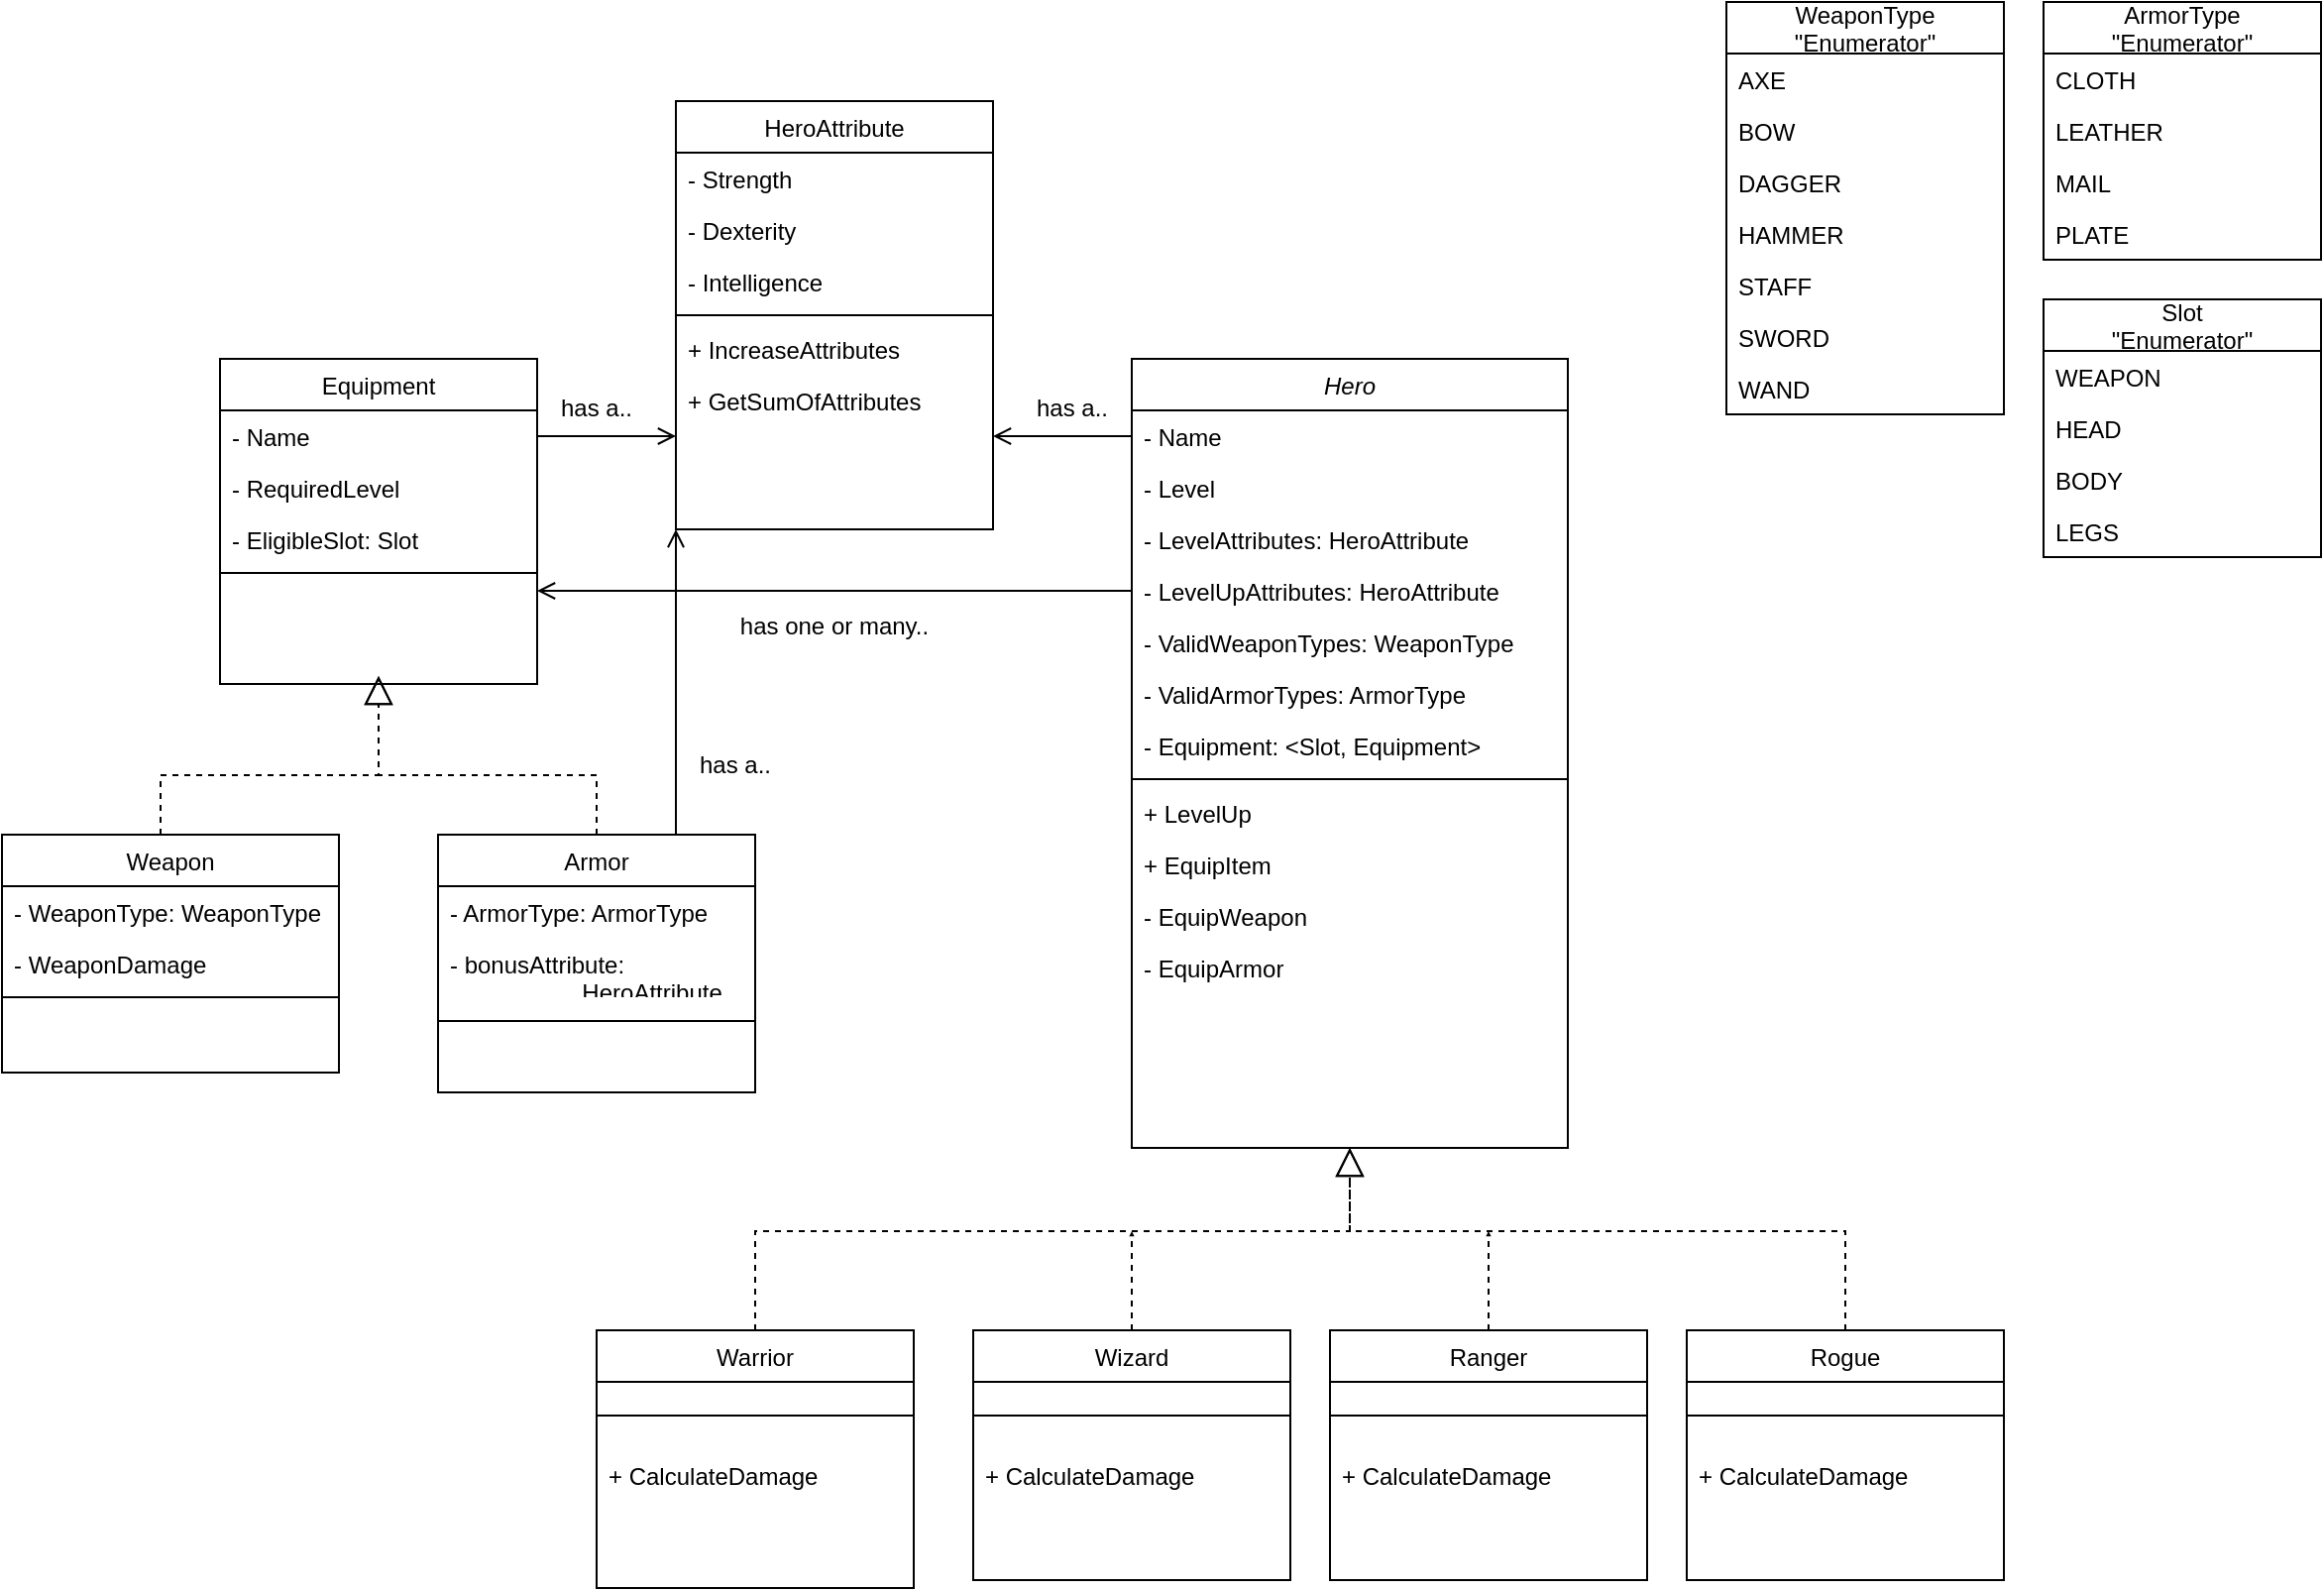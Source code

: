 <mxfile version="20.8.5" type="github">
  <diagram id="C5RBs43oDa-KdzZeNtuy" name="Page-1">
    <mxGraphModel dx="1059" dy="627" grid="1" gridSize="10" guides="1" tooltips="1" connect="1" arrows="1" fold="1" page="1" pageScale="1" pageWidth="1654" pageHeight="2336" math="0" shadow="0">
      <root>
        <mxCell id="WIyWlLk6GJQsqaUBKTNV-0" />
        <mxCell id="WIyWlLk6GJQsqaUBKTNV-1" parent="WIyWlLk6GJQsqaUBKTNV-0" />
        <mxCell id="zkfFHV4jXpPFQw0GAbJ--0" value="Hero" style="swimlane;fontStyle=2;align=center;verticalAlign=top;childLayout=stackLayout;horizontal=1;startSize=26;horizontalStack=0;resizeParent=1;resizeLast=0;collapsible=1;marginBottom=0;rounded=0;shadow=0;strokeWidth=1;" parent="WIyWlLk6GJQsqaUBKTNV-1" vertex="1">
          <mxGeometry x="740" y="370" width="220" height="398" as="geometry">
            <mxRectangle x="230" y="140" width="160" height="26" as="alternateBounds" />
          </mxGeometry>
        </mxCell>
        <mxCell id="zkfFHV4jXpPFQw0GAbJ--1" value="- Name" style="text;align=left;verticalAlign=top;spacingLeft=4;spacingRight=4;overflow=hidden;rotatable=0;points=[[0,0.5],[1,0.5]];portConstraint=eastwest;" parent="zkfFHV4jXpPFQw0GAbJ--0" vertex="1">
          <mxGeometry y="26" width="220" height="26" as="geometry" />
        </mxCell>
        <mxCell id="zkfFHV4jXpPFQw0GAbJ--2" value="- Level" style="text;align=left;verticalAlign=top;spacingLeft=4;spacingRight=4;overflow=hidden;rotatable=0;points=[[0,0.5],[1,0.5]];portConstraint=eastwest;rounded=0;shadow=0;html=0;" parent="zkfFHV4jXpPFQw0GAbJ--0" vertex="1">
          <mxGeometry y="52" width="220" height="26" as="geometry" />
        </mxCell>
        <mxCell id="E2nA4_o-pbFWQW0Jvf6K-2" value="- LevelAttributes: HeroAttribute" style="text;align=left;verticalAlign=top;spacingLeft=4;spacingRight=4;overflow=hidden;rotatable=0;points=[[0,0.5],[1,0.5]];portConstraint=eastwest;rounded=0;shadow=0;html=0;" parent="zkfFHV4jXpPFQw0GAbJ--0" vertex="1">
          <mxGeometry y="78" width="220" height="26" as="geometry" />
        </mxCell>
        <mxCell id="ffAgzS0kT4ef9ylypYS3-0" value="- LevelUpAttributes: HeroAttribute" style="text;align=left;verticalAlign=top;spacingLeft=4;spacingRight=4;overflow=hidden;rotatable=0;points=[[0,0.5],[1,0.5]];portConstraint=eastwest;rounded=0;shadow=0;html=0;" vertex="1" parent="zkfFHV4jXpPFQw0GAbJ--0">
          <mxGeometry y="104" width="220" height="26" as="geometry" />
        </mxCell>
        <mxCell id="zkfFHV4jXpPFQw0GAbJ--3" value="- ValidWeaponTypes: WeaponType" style="text;align=left;verticalAlign=top;spacingLeft=4;spacingRight=4;overflow=hidden;rotatable=0;points=[[0,0.5],[1,0.5]];portConstraint=eastwest;rounded=0;shadow=0;html=0;" parent="zkfFHV4jXpPFQw0GAbJ--0" vertex="1">
          <mxGeometry y="130" width="220" height="26" as="geometry" />
        </mxCell>
        <mxCell id="E2nA4_o-pbFWQW0Jvf6K-0" value="- ValidArmorTypes: ArmorType" style="text;align=left;verticalAlign=top;spacingLeft=4;spacingRight=4;overflow=hidden;rotatable=0;points=[[0,0.5],[1,0.5]];portConstraint=eastwest;rounded=0;shadow=0;html=0;" parent="zkfFHV4jXpPFQw0GAbJ--0" vertex="1">
          <mxGeometry y="156" width="220" height="26" as="geometry" />
        </mxCell>
        <mxCell id="E2nA4_o-pbFWQW0Jvf6K-1" value="- Equipment: &lt;Slot, Equipment&gt;" style="text;align=left;verticalAlign=top;spacingLeft=4;spacingRight=4;overflow=hidden;rotatable=0;points=[[0,0.5],[1,0.5]];portConstraint=eastwest;rounded=0;shadow=0;html=0;" parent="zkfFHV4jXpPFQw0GAbJ--0" vertex="1">
          <mxGeometry y="182" width="220" height="26" as="geometry" />
        </mxCell>
        <mxCell id="zkfFHV4jXpPFQw0GAbJ--4" value="" style="line;html=1;strokeWidth=1;align=left;verticalAlign=middle;spacingTop=-1;spacingLeft=3;spacingRight=3;rotatable=0;labelPosition=right;points=[];portConstraint=eastwest;" parent="zkfFHV4jXpPFQw0GAbJ--0" vertex="1">
          <mxGeometry y="208" width="220" height="8" as="geometry" />
        </mxCell>
        <mxCell id="ffAgzS0kT4ef9ylypYS3-3" value="+ LevelUp" style="text;align=left;verticalAlign=top;spacingLeft=4;spacingRight=4;overflow=hidden;rotatable=0;points=[[0,0.5],[1,0.5]];portConstraint=eastwest;rounded=0;shadow=0;html=0;" vertex="1" parent="zkfFHV4jXpPFQw0GAbJ--0">
          <mxGeometry y="216" width="220" height="26" as="geometry" />
        </mxCell>
        <mxCell id="E2nA4_o-pbFWQW0Jvf6K-26" value="+ EquipItem" style="text;align=left;verticalAlign=top;spacingLeft=4;spacingRight=4;overflow=hidden;rotatable=0;points=[[0,0.5],[1,0.5]];portConstraint=eastwest;rounded=0;shadow=0;html=0;" parent="zkfFHV4jXpPFQw0GAbJ--0" vertex="1">
          <mxGeometry y="242" width="220" height="26" as="geometry" />
        </mxCell>
        <mxCell id="ffAgzS0kT4ef9ylypYS3-1" value="- EquipWeapon" style="text;align=left;verticalAlign=top;spacingLeft=4;spacingRight=4;overflow=hidden;rotatable=0;points=[[0,0.5],[1,0.5]];portConstraint=eastwest;rounded=0;shadow=0;html=0;" vertex="1" parent="zkfFHV4jXpPFQw0GAbJ--0">
          <mxGeometry y="268" width="220" height="26" as="geometry" />
        </mxCell>
        <mxCell id="ffAgzS0kT4ef9ylypYS3-2" value="- EquipArmor" style="text;align=left;verticalAlign=top;spacingLeft=4;spacingRight=4;overflow=hidden;rotatable=0;points=[[0,0.5],[1,0.5]];portConstraint=eastwest;rounded=0;shadow=0;html=0;" vertex="1" parent="zkfFHV4jXpPFQw0GAbJ--0">
          <mxGeometry y="294" width="220" height="26" as="geometry" />
        </mxCell>
        <mxCell id="zkfFHV4jXpPFQw0GAbJ--17" value="HeroAttribute" style="swimlane;fontStyle=0;align=center;verticalAlign=top;childLayout=stackLayout;horizontal=1;startSize=26;horizontalStack=0;resizeParent=1;resizeLast=0;collapsible=1;marginBottom=0;rounded=0;shadow=0;strokeWidth=1;" parent="WIyWlLk6GJQsqaUBKTNV-1" vertex="1">
          <mxGeometry x="510" y="240" width="160" height="216" as="geometry">
            <mxRectangle x="550" y="140" width="160" height="26" as="alternateBounds" />
          </mxGeometry>
        </mxCell>
        <mxCell id="zkfFHV4jXpPFQw0GAbJ--18" value="- Strength" style="text;align=left;verticalAlign=top;spacingLeft=4;spacingRight=4;overflow=hidden;rotatable=0;points=[[0,0.5],[1,0.5]];portConstraint=eastwest;" parent="zkfFHV4jXpPFQw0GAbJ--17" vertex="1">
          <mxGeometry y="26" width="160" height="26" as="geometry" />
        </mxCell>
        <mxCell id="zkfFHV4jXpPFQw0GAbJ--19" value="- Dexterity" style="text;align=left;verticalAlign=top;spacingLeft=4;spacingRight=4;overflow=hidden;rotatable=0;points=[[0,0.5],[1,0.5]];portConstraint=eastwest;rounded=0;shadow=0;html=0;" parent="zkfFHV4jXpPFQw0GAbJ--17" vertex="1">
          <mxGeometry y="52" width="160" height="26" as="geometry" />
        </mxCell>
        <mxCell id="zkfFHV4jXpPFQw0GAbJ--20" value="- Intelligence" style="text;align=left;verticalAlign=top;spacingLeft=4;spacingRight=4;overflow=hidden;rotatable=0;points=[[0,0.5],[1,0.5]];portConstraint=eastwest;rounded=0;shadow=0;html=0;" parent="zkfFHV4jXpPFQw0GAbJ--17" vertex="1">
          <mxGeometry y="78" width="160" height="26" as="geometry" />
        </mxCell>
        <mxCell id="zkfFHV4jXpPFQw0GAbJ--23" value="" style="line;html=1;strokeWidth=1;align=left;verticalAlign=middle;spacingTop=-1;spacingLeft=3;spacingRight=3;rotatable=0;labelPosition=right;points=[];portConstraint=eastwest;" parent="zkfFHV4jXpPFQw0GAbJ--17" vertex="1">
          <mxGeometry y="104" width="160" height="8" as="geometry" />
        </mxCell>
        <mxCell id="zkfFHV4jXpPFQw0GAbJ--24" value="+ IncreaseAttributes" style="text;align=left;verticalAlign=top;spacingLeft=4;spacingRight=4;overflow=hidden;rotatable=0;points=[[0,0.5],[1,0.5]];portConstraint=eastwest;" parent="zkfFHV4jXpPFQw0GAbJ--17" vertex="1">
          <mxGeometry y="112" width="160" height="26" as="geometry" />
        </mxCell>
        <mxCell id="zkfFHV4jXpPFQw0GAbJ--25" value="+ GetSumOfAttributes" style="text;align=left;verticalAlign=top;spacingLeft=4;spacingRight=4;overflow=hidden;rotatable=0;points=[[0,0.5],[1,0.5]];portConstraint=eastwest;" parent="zkfFHV4jXpPFQw0GAbJ--17" vertex="1">
          <mxGeometry y="138" width="160" height="26" as="geometry" />
        </mxCell>
        <mxCell id="E2nA4_o-pbFWQW0Jvf6K-3" value="Equipment" style="swimlane;fontStyle=0;align=center;verticalAlign=top;childLayout=stackLayout;horizontal=1;startSize=26;horizontalStack=0;resizeParent=1;resizeLast=0;collapsible=1;marginBottom=0;rounded=0;shadow=0;strokeWidth=1;" parent="WIyWlLk6GJQsqaUBKTNV-1" vertex="1">
          <mxGeometry x="280" y="370" width="160" height="164" as="geometry">
            <mxRectangle x="130" y="380" width="160" height="26" as="alternateBounds" />
          </mxGeometry>
        </mxCell>
        <mxCell id="E2nA4_o-pbFWQW0Jvf6K-4" value="- Name" style="text;align=left;verticalAlign=top;spacingLeft=4;spacingRight=4;overflow=hidden;rotatable=0;points=[[0,0.5],[1,0.5]];portConstraint=eastwest;" parent="E2nA4_o-pbFWQW0Jvf6K-3" vertex="1">
          <mxGeometry y="26" width="160" height="26" as="geometry" />
        </mxCell>
        <mxCell id="E2nA4_o-pbFWQW0Jvf6K-9" value="- RequiredLevel" style="text;align=left;verticalAlign=top;spacingLeft=4;spacingRight=4;overflow=hidden;rotatable=0;points=[[0,0.5],[1,0.5]];portConstraint=eastwest;rounded=0;shadow=0;html=0;" parent="E2nA4_o-pbFWQW0Jvf6K-3" vertex="1">
          <mxGeometry y="52" width="160" height="26" as="geometry" />
        </mxCell>
        <mxCell id="E2nA4_o-pbFWQW0Jvf6K-5" value="- EligibleSlot: Slot" style="text;align=left;verticalAlign=top;spacingLeft=4;spacingRight=4;overflow=hidden;rotatable=0;points=[[0,0.5],[1,0.5]];portConstraint=eastwest;rounded=0;shadow=0;html=0;" parent="E2nA4_o-pbFWQW0Jvf6K-3" vertex="1">
          <mxGeometry y="78" width="160" height="26" as="geometry" />
        </mxCell>
        <mxCell id="E2nA4_o-pbFWQW0Jvf6K-6" value="" style="line;html=1;strokeWidth=1;align=left;verticalAlign=middle;spacingTop=-1;spacingLeft=3;spacingRight=3;rotatable=0;labelPosition=right;points=[];portConstraint=eastwest;" parent="E2nA4_o-pbFWQW0Jvf6K-3" vertex="1">
          <mxGeometry y="104" width="160" height="8" as="geometry" />
        </mxCell>
        <mxCell id="E2nA4_o-pbFWQW0Jvf6K-10" value="Weapon" style="swimlane;fontStyle=0;align=center;verticalAlign=top;childLayout=stackLayout;horizontal=1;startSize=26;horizontalStack=0;resizeParent=1;resizeLast=0;collapsible=1;marginBottom=0;rounded=0;shadow=0;strokeWidth=1;" parent="WIyWlLk6GJQsqaUBKTNV-1" vertex="1">
          <mxGeometry x="170" y="610" width="170" height="120" as="geometry">
            <mxRectangle x="340" y="380" width="170" height="26" as="alternateBounds" />
          </mxGeometry>
        </mxCell>
        <mxCell id="E2nA4_o-pbFWQW0Jvf6K-11" value="- WeaponType: WeaponType" style="text;align=left;verticalAlign=top;spacingLeft=4;spacingRight=4;overflow=hidden;rotatable=0;points=[[0,0.5],[1,0.5]];portConstraint=eastwest;" parent="E2nA4_o-pbFWQW0Jvf6K-10" vertex="1">
          <mxGeometry y="26" width="170" height="26" as="geometry" />
        </mxCell>
        <mxCell id="E2nA4_o-pbFWQW0Jvf6K-18" value="- WeaponDamage" style="text;align=left;verticalAlign=top;spacingLeft=4;spacingRight=4;overflow=hidden;rotatable=0;points=[[0,0.5],[1,0.5]];portConstraint=eastwest;" parent="E2nA4_o-pbFWQW0Jvf6K-10" vertex="1">
          <mxGeometry y="52" width="170" height="26" as="geometry" />
        </mxCell>
        <mxCell id="E2nA4_o-pbFWQW0Jvf6K-12" value="" style="line;html=1;strokeWidth=1;align=left;verticalAlign=middle;spacingTop=-1;spacingLeft=3;spacingRight=3;rotatable=0;labelPosition=right;points=[];portConstraint=eastwest;" parent="E2nA4_o-pbFWQW0Jvf6K-10" vertex="1">
          <mxGeometry y="78" width="170" height="8" as="geometry" />
        </mxCell>
        <mxCell id="E2nA4_o-pbFWQW0Jvf6K-13" value="Armor" style="swimlane;fontStyle=0;align=center;verticalAlign=top;childLayout=stackLayout;horizontal=1;startSize=26;horizontalStack=0;resizeParent=1;resizeLast=0;collapsible=1;marginBottom=0;rounded=0;shadow=0;strokeWidth=1;" parent="WIyWlLk6GJQsqaUBKTNV-1" vertex="1">
          <mxGeometry x="390" y="610" width="160" height="130" as="geometry">
            <mxRectangle x="340" y="380" width="170" height="26" as="alternateBounds" />
          </mxGeometry>
        </mxCell>
        <mxCell id="E2nA4_o-pbFWQW0Jvf6K-14" value="- ArmorType: ArmorType" style="text;align=left;verticalAlign=top;spacingLeft=4;spacingRight=4;overflow=hidden;rotatable=0;points=[[0,0.5],[1,0.5]];portConstraint=eastwest;" parent="E2nA4_o-pbFWQW0Jvf6K-13" vertex="1">
          <mxGeometry y="26" width="160" height="26" as="geometry" />
        </mxCell>
        <mxCell id="E2nA4_o-pbFWQW0Jvf6K-19" value="- bonusAttribute: &#xa;                    HeroAttribute" style="text;align=left;verticalAlign=top;spacingLeft=4;spacingRight=4;overflow=hidden;rotatable=0;points=[[0,0.5],[1,0.5]];portConstraint=eastwest;" parent="E2nA4_o-pbFWQW0Jvf6K-13" vertex="1">
          <mxGeometry y="52" width="160" height="26" as="geometry" />
        </mxCell>
        <mxCell id="E2nA4_o-pbFWQW0Jvf6K-15" value="" style="line;html=1;strokeWidth=1;align=left;verticalAlign=middle;spacingTop=-1;spacingLeft=3;spacingRight=3;rotatable=0;labelPosition=right;points=[];portConstraint=eastwest;" parent="E2nA4_o-pbFWQW0Jvf6K-13" vertex="1">
          <mxGeometry y="78" width="160" height="32" as="geometry" />
        </mxCell>
        <mxCell id="E2nA4_o-pbFWQW0Jvf6K-29" value="" style="endArrow=block;dashed=1;endFill=0;endSize=12;html=1;rounded=0;exitX=0.5;exitY=0;exitDx=0;exitDy=0;" parent="WIyWlLk6GJQsqaUBKTNV-1" source="E2nA4_o-pbFWQW0Jvf6K-13" edge="1">
          <mxGeometry width="160" relative="1" as="geometry">
            <mxPoint x="540" y="560" as="sourcePoint" />
            <mxPoint x="360" y="530" as="targetPoint" />
            <Array as="points">
              <mxPoint x="470" y="580" />
              <mxPoint x="360" y="580" />
            </Array>
          </mxGeometry>
        </mxCell>
        <mxCell id="E2nA4_o-pbFWQW0Jvf6K-30" value="" style="endArrow=block;dashed=1;endFill=0;endSize=12;html=1;rounded=0;" parent="WIyWlLk6GJQsqaUBKTNV-1" edge="1">
          <mxGeometry width="160" relative="1" as="geometry">
            <mxPoint x="250" y="610" as="sourcePoint" />
            <mxPoint x="360" y="530" as="targetPoint" />
            <Array as="points">
              <mxPoint x="250" y="580" />
              <mxPoint x="360" y="580" />
            </Array>
          </mxGeometry>
        </mxCell>
        <mxCell id="E2nA4_o-pbFWQW0Jvf6K-31" value="" style="endArrow=open;endFill=1;endSize=7;html=1;rounded=0;exitX=1;exitY=0.5;exitDx=0;exitDy=0;" parent="WIyWlLk6GJQsqaUBKTNV-1" source="E2nA4_o-pbFWQW0Jvf6K-4" edge="1">
          <mxGeometry width="160" relative="1" as="geometry">
            <mxPoint x="540" y="560" as="sourcePoint" />
            <mxPoint x="510" y="409" as="targetPoint" />
          </mxGeometry>
        </mxCell>
        <mxCell id="E2nA4_o-pbFWQW0Jvf6K-32" value="" style="endArrow=open;endFill=1;endSize=7;html=1;rounded=0;exitX=0;exitY=0.5;exitDx=0;exitDy=0;" parent="WIyWlLk6GJQsqaUBKTNV-1" source="zkfFHV4jXpPFQw0GAbJ--1" edge="1">
          <mxGeometry width="160" relative="1" as="geometry">
            <mxPoint x="630" y="480" as="sourcePoint" />
            <mxPoint x="670" y="409" as="targetPoint" />
          </mxGeometry>
        </mxCell>
        <mxCell id="E2nA4_o-pbFWQW0Jvf6K-33" value="" style="endArrow=open;endFill=1;endSize=7;html=1;rounded=0;exitX=0;exitY=0.5;exitDx=0;exitDy=0;" parent="WIyWlLk6GJQsqaUBKTNV-1" edge="1">
          <mxGeometry width="160" relative="1" as="geometry">
            <mxPoint x="740" y="487" as="sourcePoint" />
            <mxPoint x="440" y="487" as="targetPoint" />
          </mxGeometry>
        </mxCell>
        <mxCell id="E2nA4_o-pbFWQW0Jvf6K-34" value="has a.." style="text;html=1;strokeColor=none;fillColor=none;align=center;verticalAlign=middle;whiteSpace=wrap;rounded=0;" parent="WIyWlLk6GJQsqaUBKTNV-1" vertex="1">
          <mxGeometry x="680" y="380" width="60" height="30" as="geometry" />
        </mxCell>
        <mxCell id="E2nA4_o-pbFWQW0Jvf6K-35" value="has a.." style="text;html=1;strokeColor=none;fillColor=none;align=center;verticalAlign=middle;whiteSpace=wrap;rounded=0;" parent="WIyWlLk6GJQsqaUBKTNV-1" vertex="1">
          <mxGeometry x="440" y="380" width="60" height="30" as="geometry" />
        </mxCell>
        <mxCell id="E2nA4_o-pbFWQW0Jvf6K-36" value="has one or many.." style="text;html=1;strokeColor=none;fillColor=none;align=center;verticalAlign=middle;whiteSpace=wrap;rounded=0;" parent="WIyWlLk6GJQsqaUBKTNV-1" vertex="1">
          <mxGeometry x="540" y="490" width="100" height="30" as="geometry" />
        </mxCell>
        <mxCell id="E2nA4_o-pbFWQW0Jvf6K-37" value="Warrior" style="swimlane;fontStyle=0;align=center;verticalAlign=top;childLayout=stackLayout;horizontal=1;startSize=26;horizontalStack=0;resizeParent=1;resizeLast=0;collapsible=1;marginBottom=0;rounded=0;shadow=0;strokeWidth=1;" parent="WIyWlLk6GJQsqaUBKTNV-1" vertex="1">
          <mxGeometry x="470" y="860" width="160" height="130" as="geometry">
            <mxRectangle x="340" y="380" width="170" height="26" as="alternateBounds" />
          </mxGeometry>
        </mxCell>
        <mxCell id="E2nA4_o-pbFWQW0Jvf6K-40" value="" style="line;html=1;strokeWidth=1;align=left;verticalAlign=middle;spacingTop=-1;spacingLeft=3;spacingRight=3;rotatable=0;labelPosition=right;points=[];portConstraint=eastwest;" parent="E2nA4_o-pbFWQW0Jvf6K-37" vertex="1">
          <mxGeometry y="26" width="160" height="34" as="geometry" />
        </mxCell>
        <mxCell id="E2nA4_o-pbFWQW0Jvf6K-77" value="+ CalculateDamage" style="text;align=left;verticalAlign=top;spacingLeft=4;spacingRight=4;overflow=hidden;rotatable=0;points=[[0,0.5],[1,0.5]];portConstraint=eastwest;rounded=0;shadow=0;html=0;" parent="E2nA4_o-pbFWQW0Jvf6K-37" vertex="1">
          <mxGeometry y="60" width="160" height="26" as="geometry" />
        </mxCell>
        <mxCell id="E2nA4_o-pbFWQW0Jvf6K-41" value="Wizard" style="swimlane;fontStyle=0;align=center;verticalAlign=top;childLayout=stackLayout;horizontal=1;startSize=26;horizontalStack=0;resizeParent=1;resizeLast=0;collapsible=1;marginBottom=0;rounded=0;shadow=0;strokeWidth=1;" parent="WIyWlLk6GJQsqaUBKTNV-1" vertex="1">
          <mxGeometry x="660" y="860" width="160" height="126" as="geometry">
            <mxRectangle x="340" y="380" width="170" height="26" as="alternateBounds" />
          </mxGeometry>
        </mxCell>
        <mxCell id="E2nA4_o-pbFWQW0Jvf6K-44" value="" style="line;html=1;strokeWidth=1;align=left;verticalAlign=middle;spacingTop=-1;spacingLeft=3;spacingRight=3;rotatable=0;labelPosition=right;points=[];portConstraint=eastwest;" parent="E2nA4_o-pbFWQW0Jvf6K-41" vertex="1">
          <mxGeometry y="26" width="160" height="34" as="geometry" />
        </mxCell>
        <mxCell id="E2nA4_o-pbFWQW0Jvf6K-78" value="+ CalculateDamage" style="text;align=left;verticalAlign=top;spacingLeft=4;spacingRight=4;overflow=hidden;rotatable=0;points=[[0,0.5],[1,0.5]];portConstraint=eastwest;rounded=0;shadow=0;html=0;" parent="E2nA4_o-pbFWQW0Jvf6K-41" vertex="1">
          <mxGeometry y="60" width="160" height="26" as="geometry" />
        </mxCell>
        <mxCell id="E2nA4_o-pbFWQW0Jvf6K-45" value="Ranger" style="swimlane;fontStyle=0;align=center;verticalAlign=top;childLayout=stackLayout;horizontal=1;startSize=26;horizontalStack=0;resizeParent=1;resizeLast=0;collapsible=1;marginBottom=0;rounded=0;shadow=0;strokeWidth=1;" parent="WIyWlLk6GJQsqaUBKTNV-1" vertex="1">
          <mxGeometry x="840" y="860" width="160" height="126" as="geometry">
            <mxRectangle x="340" y="380" width="170" height="26" as="alternateBounds" />
          </mxGeometry>
        </mxCell>
        <mxCell id="E2nA4_o-pbFWQW0Jvf6K-48" value="" style="line;html=1;strokeWidth=1;align=left;verticalAlign=middle;spacingTop=-1;spacingLeft=3;spacingRight=3;rotatable=0;labelPosition=right;points=[];portConstraint=eastwest;" parent="E2nA4_o-pbFWQW0Jvf6K-45" vertex="1">
          <mxGeometry y="26" width="160" height="34" as="geometry" />
        </mxCell>
        <mxCell id="E2nA4_o-pbFWQW0Jvf6K-79" value="+ CalculateDamage" style="text;align=left;verticalAlign=top;spacingLeft=4;spacingRight=4;overflow=hidden;rotatable=0;points=[[0,0.5],[1,0.5]];portConstraint=eastwest;rounded=0;shadow=0;html=0;" parent="E2nA4_o-pbFWQW0Jvf6K-45" vertex="1">
          <mxGeometry y="60" width="160" height="26" as="geometry" />
        </mxCell>
        <mxCell id="E2nA4_o-pbFWQW0Jvf6K-49" value="Rogue" style="swimlane;fontStyle=0;align=center;verticalAlign=top;childLayout=stackLayout;horizontal=1;startSize=26;horizontalStack=0;resizeParent=1;resizeLast=0;collapsible=1;marginBottom=0;rounded=0;shadow=0;strokeWidth=1;" parent="WIyWlLk6GJQsqaUBKTNV-1" vertex="1">
          <mxGeometry x="1020" y="860" width="160" height="126" as="geometry">
            <mxRectangle x="340" y="380" width="170" height="26" as="alternateBounds" />
          </mxGeometry>
        </mxCell>
        <mxCell id="E2nA4_o-pbFWQW0Jvf6K-52" value="" style="line;html=1;strokeWidth=1;align=left;verticalAlign=middle;spacingTop=-1;spacingLeft=3;spacingRight=3;rotatable=0;labelPosition=right;points=[];portConstraint=eastwest;" parent="E2nA4_o-pbFWQW0Jvf6K-49" vertex="1">
          <mxGeometry y="26" width="160" height="34" as="geometry" />
        </mxCell>
        <mxCell id="E2nA4_o-pbFWQW0Jvf6K-80" value="+ CalculateDamage" style="text;align=left;verticalAlign=top;spacingLeft=4;spacingRight=4;overflow=hidden;rotatable=0;points=[[0,0.5],[1,0.5]];portConstraint=eastwest;rounded=0;shadow=0;html=0;" parent="E2nA4_o-pbFWQW0Jvf6K-49" vertex="1">
          <mxGeometry y="60" width="160" height="26" as="geometry" />
        </mxCell>
        <mxCell id="E2nA4_o-pbFWQW0Jvf6K-57" value="" style="endArrow=block;dashed=1;endFill=0;endSize=12;html=1;rounded=0;exitX=0.5;exitY=0;exitDx=0;exitDy=0;entryX=0.5;entryY=1;entryDx=0;entryDy=0;" parent="WIyWlLk6GJQsqaUBKTNV-1" source="E2nA4_o-pbFWQW0Jvf6K-37" target="zkfFHV4jXpPFQw0GAbJ--0" edge="1">
          <mxGeometry width="160" relative="1" as="geometry">
            <mxPoint x="600" y="650" as="sourcePoint" />
            <mxPoint x="760" y="650" as="targetPoint" />
            <Array as="points">
              <mxPoint x="550" y="810" />
              <mxPoint x="850" y="810" />
            </Array>
          </mxGeometry>
        </mxCell>
        <mxCell id="E2nA4_o-pbFWQW0Jvf6K-58" value="" style="endArrow=block;dashed=1;endFill=0;endSize=12;html=1;rounded=0;exitX=0.5;exitY=0;exitDx=0;exitDy=0;entryX=0.5;entryY=1;entryDx=0;entryDy=0;" parent="WIyWlLk6GJQsqaUBKTNV-1" source="E2nA4_o-pbFWQW0Jvf6K-49" target="zkfFHV4jXpPFQw0GAbJ--0" edge="1">
          <mxGeometry width="160" relative="1" as="geometry">
            <mxPoint x="600" y="650" as="sourcePoint" />
            <mxPoint x="760" y="650" as="targetPoint" />
            <Array as="points">
              <mxPoint x="1100" y="810" />
              <mxPoint x="850" y="810" />
            </Array>
          </mxGeometry>
        </mxCell>
        <mxCell id="E2nA4_o-pbFWQW0Jvf6K-59" value="" style="endArrow=block;dashed=1;endFill=0;endSize=0;html=1;rounded=0;exitX=0.5;exitY=0;exitDx=0;exitDy=0;" parent="WIyWlLk6GJQsqaUBKTNV-1" source="E2nA4_o-pbFWQW0Jvf6K-41" edge="1">
          <mxGeometry width="160" relative="1" as="geometry">
            <mxPoint x="550" y="770" as="sourcePoint" />
            <mxPoint x="740" y="810" as="targetPoint" />
          </mxGeometry>
        </mxCell>
        <mxCell id="E2nA4_o-pbFWQW0Jvf6K-60" value="" style="endArrow=block;dashed=1;endFill=0;endSize=0;html=1;rounded=0;exitX=0.5;exitY=0;exitDx=0;exitDy=0;" parent="WIyWlLk6GJQsqaUBKTNV-1" source="E2nA4_o-pbFWQW0Jvf6K-45" edge="1">
          <mxGeometry width="160" relative="1" as="geometry">
            <mxPoint x="750" y="870" as="sourcePoint" />
            <mxPoint x="920" y="810" as="targetPoint" />
          </mxGeometry>
        </mxCell>
        <mxCell id="ffAgzS0kT4ef9ylypYS3-4" value="" style="endArrow=open;endFill=1;endSize=7;html=1;rounded=0;exitX=0.75;exitY=0;exitDx=0;exitDy=0;entryX=0;entryY=1;entryDx=0;entryDy=0;" edge="1" parent="WIyWlLk6GJQsqaUBKTNV-1" source="E2nA4_o-pbFWQW0Jvf6K-13" target="zkfFHV4jXpPFQw0GAbJ--17">
          <mxGeometry width="160" relative="1" as="geometry">
            <mxPoint x="490" y="590" as="sourcePoint" />
            <mxPoint x="560" y="590" as="targetPoint" />
          </mxGeometry>
        </mxCell>
        <mxCell id="ffAgzS0kT4ef9ylypYS3-5" value="has a.." style="text;html=1;strokeColor=none;fillColor=none;align=center;verticalAlign=middle;whiteSpace=wrap;rounded=0;" vertex="1" parent="WIyWlLk6GJQsqaUBKTNV-1">
          <mxGeometry x="510" y="560" width="60" height="30" as="geometry" />
        </mxCell>
        <mxCell id="ffAgzS0kT4ef9ylypYS3-6" value="WeaponType&#xa;&quot;Enumerator&quot;" style="swimlane;fontStyle=0;childLayout=stackLayout;horizontal=1;startSize=26;fillColor=none;horizontalStack=0;resizeParent=1;resizeParentMax=0;resizeLast=0;collapsible=1;marginBottom=0;" vertex="1" parent="WIyWlLk6GJQsqaUBKTNV-1">
          <mxGeometry x="1040" y="190" width="140" height="208" as="geometry" />
        </mxCell>
        <mxCell id="ffAgzS0kT4ef9ylypYS3-7" value="AXE" style="text;strokeColor=none;fillColor=none;align=left;verticalAlign=top;spacingLeft=4;spacingRight=4;overflow=hidden;rotatable=0;points=[[0,0.5],[1,0.5]];portConstraint=eastwest;" vertex="1" parent="ffAgzS0kT4ef9ylypYS3-6">
          <mxGeometry y="26" width="140" height="26" as="geometry" />
        </mxCell>
        <mxCell id="ffAgzS0kT4ef9ylypYS3-8" value="BOW" style="text;strokeColor=none;fillColor=none;align=left;verticalAlign=top;spacingLeft=4;spacingRight=4;overflow=hidden;rotatable=0;points=[[0,0.5],[1,0.5]];portConstraint=eastwest;" vertex="1" parent="ffAgzS0kT4ef9ylypYS3-6">
          <mxGeometry y="52" width="140" height="26" as="geometry" />
        </mxCell>
        <mxCell id="ffAgzS0kT4ef9ylypYS3-9" value="DAGGER" style="text;strokeColor=none;fillColor=none;align=left;verticalAlign=top;spacingLeft=4;spacingRight=4;overflow=hidden;rotatable=0;points=[[0,0.5],[1,0.5]];portConstraint=eastwest;" vertex="1" parent="ffAgzS0kT4ef9ylypYS3-6">
          <mxGeometry y="78" width="140" height="26" as="geometry" />
        </mxCell>
        <mxCell id="ffAgzS0kT4ef9ylypYS3-10" value="HAMMER" style="text;strokeColor=none;fillColor=none;align=left;verticalAlign=top;spacingLeft=4;spacingRight=4;overflow=hidden;rotatable=0;points=[[0,0.5],[1,0.5]];portConstraint=eastwest;" vertex="1" parent="ffAgzS0kT4ef9ylypYS3-6">
          <mxGeometry y="104" width="140" height="26" as="geometry" />
        </mxCell>
        <mxCell id="ffAgzS0kT4ef9ylypYS3-11" value="STAFF" style="text;strokeColor=none;fillColor=none;align=left;verticalAlign=top;spacingLeft=4;spacingRight=4;overflow=hidden;rotatable=0;points=[[0,0.5],[1,0.5]];portConstraint=eastwest;" vertex="1" parent="ffAgzS0kT4ef9ylypYS3-6">
          <mxGeometry y="130" width="140" height="26" as="geometry" />
        </mxCell>
        <mxCell id="ffAgzS0kT4ef9ylypYS3-12" value="SWORD" style="text;strokeColor=none;fillColor=none;align=left;verticalAlign=top;spacingLeft=4;spacingRight=4;overflow=hidden;rotatable=0;points=[[0,0.5],[1,0.5]];portConstraint=eastwest;" vertex="1" parent="ffAgzS0kT4ef9ylypYS3-6">
          <mxGeometry y="156" width="140" height="26" as="geometry" />
        </mxCell>
        <mxCell id="ffAgzS0kT4ef9ylypYS3-13" value="WAND" style="text;strokeColor=none;fillColor=none;align=left;verticalAlign=top;spacingLeft=4;spacingRight=4;overflow=hidden;rotatable=0;points=[[0,0.5],[1,0.5]];portConstraint=eastwest;" vertex="1" parent="ffAgzS0kT4ef9ylypYS3-6">
          <mxGeometry y="182" width="140" height="26" as="geometry" />
        </mxCell>
        <mxCell id="ffAgzS0kT4ef9ylypYS3-15" value="ArmorType&#xa;&quot;Enumerator&quot;" style="swimlane;fontStyle=0;childLayout=stackLayout;horizontal=1;startSize=26;fillColor=none;horizontalStack=0;resizeParent=1;resizeParentMax=0;resizeLast=0;collapsible=1;marginBottom=0;" vertex="1" parent="WIyWlLk6GJQsqaUBKTNV-1">
          <mxGeometry x="1200" y="190" width="140" height="130" as="geometry" />
        </mxCell>
        <mxCell id="ffAgzS0kT4ef9ylypYS3-16" value="CLOTH" style="text;strokeColor=none;fillColor=none;align=left;verticalAlign=top;spacingLeft=4;spacingRight=4;overflow=hidden;rotatable=0;points=[[0,0.5],[1,0.5]];portConstraint=eastwest;" vertex="1" parent="ffAgzS0kT4ef9ylypYS3-15">
          <mxGeometry y="26" width="140" height="26" as="geometry" />
        </mxCell>
        <mxCell id="ffAgzS0kT4ef9ylypYS3-17" value="LEATHER" style="text;strokeColor=none;fillColor=none;align=left;verticalAlign=top;spacingLeft=4;spacingRight=4;overflow=hidden;rotatable=0;points=[[0,0.5],[1,0.5]];portConstraint=eastwest;" vertex="1" parent="ffAgzS0kT4ef9ylypYS3-15">
          <mxGeometry y="52" width="140" height="26" as="geometry" />
        </mxCell>
        <mxCell id="ffAgzS0kT4ef9ylypYS3-18" value="MAIL" style="text;strokeColor=none;fillColor=none;align=left;verticalAlign=top;spacingLeft=4;spacingRight=4;overflow=hidden;rotatable=0;points=[[0,0.5],[1,0.5]];portConstraint=eastwest;" vertex="1" parent="ffAgzS0kT4ef9ylypYS3-15">
          <mxGeometry y="78" width="140" height="26" as="geometry" />
        </mxCell>
        <mxCell id="ffAgzS0kT4ef9ylypYS3-19" value="PLATE" style="text;strokeColor=none;fillColor=none;align=left;verticalAlign=top;spacingLeft=4;spacingRight=4;overflow=hidden;rotatable=0;points=[[0,0.5],[1,0.5]];portConstraint=eastwest;" vertex="1" parent="ffAgzS0kT4ef9ylypYS3-15">
          <mxGeometry y="104" width="140" height="26" as="geometry" />
        </mxCell>
        <mxCell id="ffAgzS0kT4ef9ylypYS3-23" value="Slot&#xa;&quot;Enumerator&quot;" style="swimlane;fontStyle=0;childLayout=stackLayout;horizontal=1;startSize=26;fillColor=none;horizontalStack=0;resizeParent=1;resizeParentMax=0;resizeLast=0;collapsible=1;marginBottom=0;" vertex="1" parent="WIyWlLk6GJQsqaUBKTNV-1">
          <mxGeometry x="1200" y="340" width="140" height="130" as="geometry" />
        </mxCell>
        <mxCell id="ffAgzS0kT4ef9ylypYS3-24" value="WEAPON" style="text;strokeColor=none;fillColor=none;align=left;verticalAlign=top;spacingLeft=4;spacingRight=4;overflow=hidden;rotatable=0;points=[[0,0.5],[1,0.5]];portConstraint=eastwest;" vertex="1" parent="ffAgzS0kT4ef9ylypYS3-23">
          <mxGeometry y="26" width="140" height="26" as="geometry" />
        </mxCell>
        <mxCell id="ffAgzS0kT4ef9ylypYS3-25" value="HEAD" style="text;strokeColor=none;fillColor=none;align=left;verticalAlign=top;spacingLeft=4;spacingRight=4;overflow=hidden;rotatable=0;points=[[0,0.5],[1,0.5]];portConstraint=eastwest;" vertex="1" parent="ffAgzS0kT4ef9ylypYS3-23">
          <mxGeometry y="52" width="140" height="26" as="geometry" />
        </mxCell>
        <mxCell id="ffAgzS0kT4ef9ylypYS3-26" value="BODY" style="text;strokeColor=none;fillColor=none;align=left;verticalAlign=top;spacingLeft=4;spacingRight=4;overflow=hidden;rotatable=0;points=[[0,0.5],[1,0.5]];portConstraint=eastwest;" vertex="1" parent="ffAgzS0kT4ef9ylypYS3-23">
          <mxGeometry y="78" width="140" height="26" as="geometry" />
        </mxCell>
        <mxCell id="ffAgzS0kT4ef9ylypYS3-27" value="LEGS" style="text;strokeColor=none;fillColor=none;align=left;verticalAlign=top;spacingLeft=4;spacingRight=4;overflow=hidden;rotatable=0;points=[[0,0.5],[1,0.5]];portConstraint=eastwest;" vertex="1" parent="ffAgzS0kT4ef9ylypYS3-23">
          <mxGeometry y="104" width="140" height="26" as="geometry" />
        </mxCell>
      </root>
    </mxGraphModel>
  </diagram>
</mxfile>
